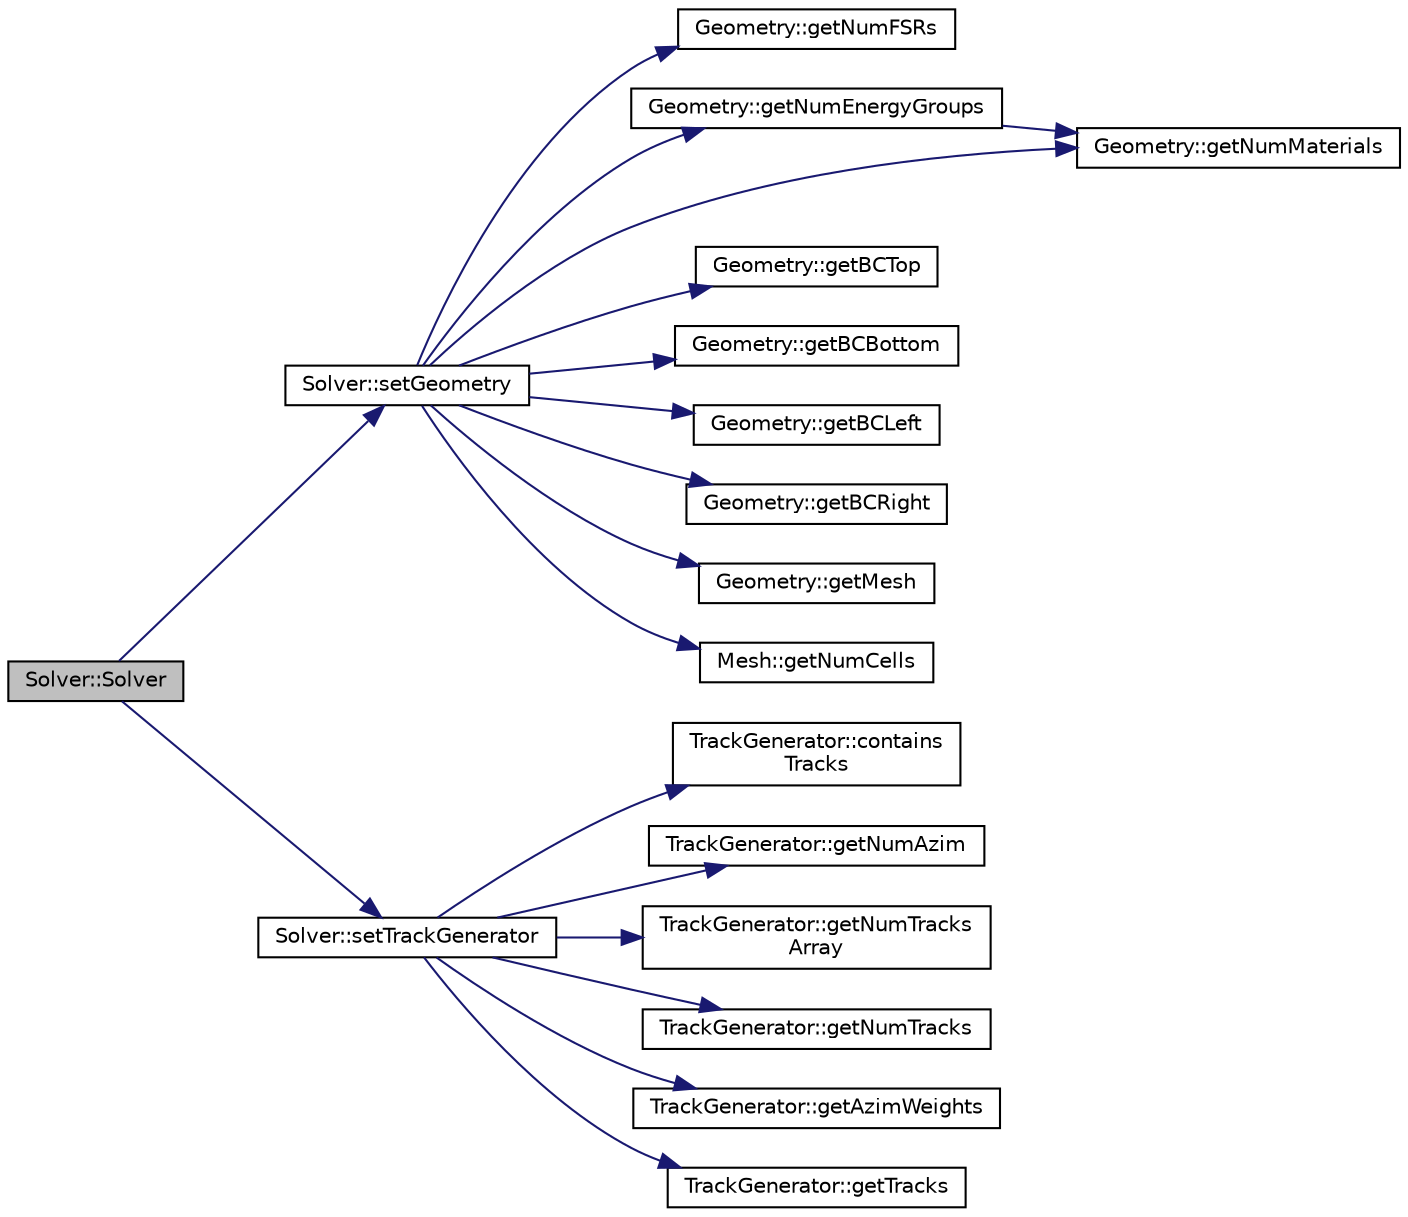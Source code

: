 digraph "Solver::Solver"
{
  edge [fontname="Helvetica",fontsize="10",labelfontname="Helvetica",labelfontsize="10"];
  node [fontname="Helvetica",fontsize="10",shape=record];
  rankdir="LR";
  Node1 [label="Solver::Solver",height=0.2,width=0.4,color="black", fillcolor="grey75", style="filled" fontcolor="black"];
  Node1 -> Node2 [color="midnightblue",fontsize="10",style="solid",fontname="Helvetica"];
  Node2 [label="Solver::setGeometry",height=0.2,width=0.4,color="black", fillcolor="white", style="filled",URL="$classSolver.html#a117012c7ecaf59b70fa6b489562acc65",tooltip="Sets the Geometry for the Solver."];
  Node2 -> Node3 [color="midnightblue",fontsize="10",style="solid",fontname="Helvetica"];
  Node3 [label="Geometry::getNumFSRs",height=0.2,width=0.4,color="black", fillcolor="white", style="filled",URL="$classGeometry.html#aa6c6670cf0552fc24824f074077e994b",tooltip="Returns the number of flat source regions (FSRs) in the Geometry."];
  Node2 -> Node4 [color="midnightblue",fontsize="10",style="solid",fontname="Helvetica"];
  Node4 [label="Geometry::getNumEnergyGroups",height=0.2,width=0.4,color="black", fillcolor="white", style="filled",URL="$classGeometry.html#aceb6249699270b234cddfb9046ed9b2d",tooltip="Returns the number of energy groups for each Material&#39;s nuclear data."];
  Node4 -> Node5 [color="midnightblue",fontsize="10",style="solid",fontname="Helvetica"];
  Node5 [label="Geometry::getNumMaterials",height=0.2,width=0.4,color="black", fillcolor="white", style="filled",URL="$classGeometry.html#aee3114c51ec090bdc73b470a93ee2b32",tooltip="Returns the number of Materials in the Geometry."];
  Node2 -> Node6 [color="midnightblue",fontsize="10",style="solid",fontname="Helvetica"];
  Node6 [label="Geometry::getBCTop",height=0.2,width=0.4,color="black", fillcolor="white", style="filled",URL="$classGeometry.html#afa186cc8ccef93a093cad29618becf28",tooltip="Returns the boundary condition for the top Surface of the Geometry."];
  Node2 -> Node7 [color="midnightblue",fontsize="10",style="solid",fontname="Helvetica"];
  Node7 [label="Geometry::getBCBottom",height=0.2,width=0.4,color="black", fillcolor="white", style="filled",URL="$classGeometry.html#a07444dd93641d2cb52cd12c88b178998",tooltip="Returns the boundary condition for the bottom Surface of the Geometry."];
  Node2 -> Node8 [color="midnightblue",fontsize="10",style="solid",fontname="Helvetica"];
  Node8 [label="Geometry::getBCLeft",height=0.2,width=0.4,color="black", fillcolor="white", style="filled",URL="$classGeometry.html#a39d4d8148dcd69fc2eced65296f5fc71",tooltip="Returns the boundary condition for the left Surface of the Geometry."];
  Node2 -> Node9 [color="midnightblue",fontsize="10",style="solid",fontname="Helvetica"];
  Node9 [label="Geometry::getBCRight",height=0.2,width=0.4,color="black", fillcolor="white", style="filled",URL="$classGeometry.html#a8cad295f5a2811cb0c2c0c5db5554468",tooltip="Returns the boundary condition for the right Surface of the Geometry."];
  Node2 -> Node5 [color="midnightblue",fontsize="10",style="solid",fontname="Helvetica"];
  Node2 -> Node10 [color="midnightblue",fontsize="10",style="solid",fontname="Helvetica"];
  Node10 [label="Geometry::getMesh",height=0.2,width=0.4,color="black", fillcolor="white", style="filled",URL="$classGeometry.html#ab072933706e35191f0b9d499dca9aca0",tooltip="Returns a pointer to the CMFD Mesh object."];
  Node2 -> Node11 [color="midnightblue",fontsize="10",style="solid",fontname="Helvetica"];
  Node11 [label="Mesh::getNumCells",height=0.2,width=0.4,color="black", fillcolor="white", style="filled",URL="$classMesh.html#a52a3a3b2569f357ff63a22799b72f0a8",tooltip="Get the number of Mesh cells in the Geometry."];
  Node1 -> Node12 [color="midnightblue",fontsize="10",style="solid",fontname="Helvetica"];
  Node12 [label="Solver::setTrackGenerator",height=0.2,width=0.4,color="black", fillcolor="white", style="filled",URL="$classSolver.html#ac07cee2fe04515dc8e4d2980d567c4c5",tooltip="Sets the Solver&#39;s TrackGenerator with characteristic Tracks."];
  Node12 -> Node13 [color="midnightblue",fontsize="10",style="solid",fontname="Helvetica"];
  Node13 [label="TrackGenerator::contains\lTracks",height=0.2,width=0.4,color="black", fillcolor="white", style="filled",URL="$classTrackGenerator.html#a5ec836ced3479a5aae51132809a3d7b4",tooltip="Returns whether or not the TrackGenerator contains Track that are for its current number of azimuthal..."];
  Node12 -> Node14 [color="midnightblue",fontsize="10",style="solid",fontname="Helvetica"];
  Node14 [label="TrackGenerator::getNumAzim",height=0.2,width=0.4,color="black", fillcolor="white", style="filled",URL="$classTrackGenerator.html#a9c9661635df90ab658b17517548e7cc2",tooltip="Return the number of azimuthal angles in ."];
  Node12 -> Node15 [color="midnightblue",fontsize="10",style="solid",fontname="Helvetica"];
  Node15 [label="TrackGenerator::getNumTracks\lArray",height=0.2,width=0.4,color="black", fillcolor="white", style="filled",URL="$classTrackGenerator.html#a20e00c47aa96fbee5c2eef16e8aa006c",tooltip="Return an array of the number of Tracks for each azimuthal angle."];
  Node12 -> Node16 [color="midnightblue",fontsize="10",style="solid",fontname="Helvetica"];
  Node16 [label="TrackGenerator::getNumTracks",height=0.2,width=0.4,color="black", fillcolor="white", style="filled",URL="$classTrackGenerator.html#a078d71a343d4c245c38195491b2d024c",tooltip="Return the total number of Tracks across the Geometry."];
  Node12 -> Node17 [color="midnightblue",fontsize="10",style="solid",fontname="Helvetica"];
  Node17 [label="TrackGenerator::getAzimWeights",height=0.2,width=0.4,color="black", fillcolor="white", style="filled",URL="$classTrackGenerator.html#a31deadd969cddf7eba85a442729f697a",tooltip="Return a pointer to the array of azimuthal angle quadrature weights."];
  Node12 -> Node18 [color="midnightblue",fontsize="10",style="solid",fontname="Helvetica"];
  Node18 [label="TrackGenerator::getTracks",height=0.2,width=0.4,color="black", fillcolor="white", style="filled",URL="$classTrackGenerator.html#a293c6a25a694bfcb8187cfd679fa3639",tooltip="Returns a 2D jagged array of the Tracks."];
}
